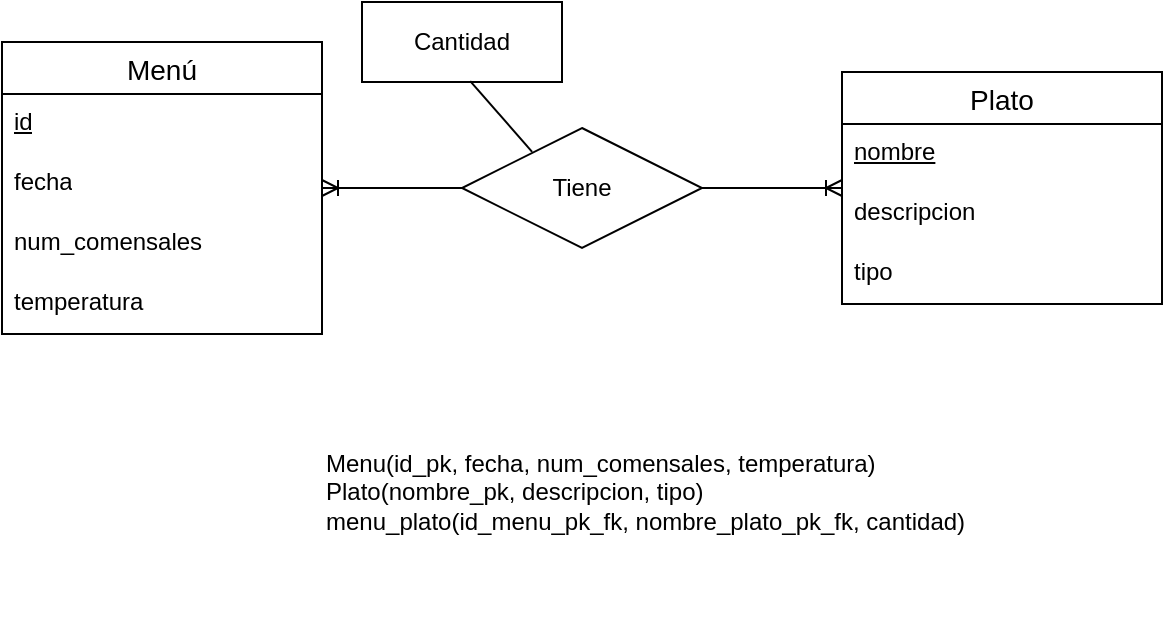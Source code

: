 <mxfile version="22.0.4" type="device">
  <diagram name="Página-1" id="dDkpwZAfPgdj7UrKbWsn">
    <mxGraphModel dx="1144" dy="566" grid="1" gridSize="10" guides="1" tooltips="1" connect="1" arrows="1" fold="1" page="1" pageScale="1" pageWidth="827" pageHeight="1169" math="0" shadow="0">
      <root>
        <mxCell id="0" />
        <mxCell id="1" parent="0" />
        <mxCell id="tULLvEB-9hIpSZvFCdhP-1" value="Menú" style="swimlane;fontStyle=0;childLayout=stackLayout;horizontal=1;startSize=26;horizontalStack=0;resizeParent=1;resizeParentMax=0;resizeLast=0;collapsible=1;marginBottom=0;align=center;fontSize=14;" parent="1" vertex="1">
          <mxGeometry x="150" y="160" width="160" height="146" as="geometry" />
        </mxCell>
        <mxCell id="tULLvEB-9hIpSZvFCdhP-10" value="&lt;u&gt;id&lt;/u&gt;" style="text;strokeColor=none;fillColor=none;spacingLeft=4;spacingRight=4;overflow=hidden;rotatable=0;points=[[0,0.5],[1,0.5]];portConstraint=eastwest;fontSize=12;whiteSpace=wrap;html=1;" parent="tULLvEB-9hIpSZvFCdhP-1" vertex="1">
          <mxGeometry y="26" width="160" height="30" as="geometry" />
        </mxCell>
        <mxCell id="tULLvEB-9hIpSZvFCdhP-2" value="fecha" style="text;strokeColor=none;fillColor=none;spacingLeft=4;spacingRight=4;overflow=hidden;rotatable=0;points=[[0,0.5],[1,0.5]];portConstraint=eastwest;fontSize=12;whiteSpace=wrap;html=1;" parent="tULLvEB-9hIpSZvFCdhP-1" vertex="1">
          <mxGeometry y="56" width="160" height="30" as="geometry" />
        </mxCell>
        <mxCell id="tULLvEB-9hIpSZvFCdhP-3" value="num_comensales" style="text;strokeColor=none;fillColor=none;spacingLeft=4;spacingRight=4;overflow=hidden;rotatable=0;points=[[0,0.5],[1,0.5]];portConstraint=eastwest;fontSize=12;whiteSpace=wrap;html=1;" parent="tULLvEB-9hIpSZvFCdhP-1" vertex="1">
          <mxGeometry y="86" width="160" height="30" as="geometry" />
        </mxCell>
        <mxCell id="tULLvEB-9hIpSZvFCdhP-4" value="temperatura" style="text;strokeColor=none;fillColor=none;spacingLeft=4;spacingRight=4;overflow=hidden;rotatable=0;points=[[0,0.5],[1,0.5]];portConstraint=eastwest;fontSize=12;whiteSpace=wrap;html=1;" parent="tULLvEB-9hIpSZvFCdhP-1" vertex="1">
          <mxGeometry y="116" width="160" height="30" as="geometry" />
        </mxCell>
        <mxCell id="tULLvEB-9hIpSZvFCdhP-5" value="Plato" style="swimlane;fontStyle=0;childLayout=stackLayout;horizontal=1;startSize=26;horizontalStack=0;resizeParent=1;resizeParentMax=0;resizeLast=0;collapsible=1;marginBottom=0;align=center;fontSize=14;" parent="1" vertex="1">
          <mxGeometry x="570" y="175" width="160" height="116" as="geometry" />
        </mxCell>
        <mxCell id="tULLvEB-9hIpSZvFCdhP-6" value="&lt;u&gt;nombre&lt;/u&gt;" style="text;strokeColor=none;fillColor=none;spacingLeft=4;spacingRight=4;overflow=hidden;rotatable=0;points=[[0,0.5],[1,0.5]];portConstraint=eastwest;fontSize=12;whiteSpace=wrap;html=1;" parent="tULLvEB-9hIpSZvFCdhP-5" vertex="1">
          <mxGeometry y="26" width="160" height="30" as="geometry" />
        </mxCell>
        <mxCell id="tULLvEB-9hIpSZvFCdhP-7" value="descripcion" style="text;strokeColor=none;fillColor=none;spacingLeft=4;spacingRight=4;overflow=hidden;rotatable=0;points=[[0,0.5],[1,0.5]];portConstraint=eastwest;fontSize=12;whiteSpace=wrap;html=1;" parent="tULLvEB-9hIpSZvFCdhP-5" vertex="1">
          <mxGeometry y="56" width="160" height="30" as="geometry" />
        </mxCell>
        <mxCell id="tULLvEB-9hIpSZvFCdhP-8" value="tipo" style="text;strokeColor=none;fillColor=none;spacingLeft=4;spacingRight=4;overflow=hidden;rotatable=0;points=[[0,0.5],[1,0.5]];portConstraint=eastwest;fontSize=12;whiteSpace=wrap;html=1;" parent="tULLvEB-9hIpSZvFCdhP-5" vertex="1">
          <mxGeometry y="86" width="160" height="30" as="geometry" />
        </mxCell>
        <mxCell id="tULLvEB-9hIpSZvFCdhP-15" style="edgeStyle=orthogonalEdgeStyle;rounded=0;orthogonalLoop=1;jettySize=auto;html=1;exitX=0;exitY=0.5;exitDx=0;exitDy=0;endArrow=ERoneToMany;endFill=0;" parent="1" source="tULLvEB-9hIpSZvFCdhP-11" target="tULLvEB-9hIpSZvFCdhP-1" edge="1">
          <mxGeometry relative="1" as="geometry" />
        </mxCell>
        <mxCell id="tULLvEB-9hIpSZvFCdhP-16" style="edgeStyle=orthogonalEdgeStyle;rounded=0;orthogonalLoop=1;jettySize=auto;html=1;exitX=1;exitY=0.5;exitDx=0;exitDy=0;endArrow=ERoneToMany;endFill=0;" parent="1" source="tULLvEB-9hIpSZvFCdhP-11" target="tULLvEB-9hIpSZvFCdhP-5" edge="1">
          <mxGeometry relative="1" as="geometry" />
        </mxCell>
        <mxCell id="tULLvEB-9hIpSZvFCdhP-11" value="Tiene" style="shape=rhombus;perimeter=rhombusPerimeter;whiteSpace=wrap;html=1;align=center;" parent="1" vertex="1">
          <mxGeometry x="380" y="203" width="120" height="60" as="geometry" />
        </mxCell>
        <mxCell id="tULLvEB-9hIpSZvFCdhP-12" value="Cantidad" style="whiteSpace=wrap;html=1;align=center;" parent="1" vertex="1">
          <mxGeometry x="330" y="140" width="100" height="40" as="geometry" />
        </mxCell>
        <mxCell id="tULLvEB-9hIpSZvFCdhP-14" value="" style="endArrow=none;html=1;rounded=0;exitX=0.333;exitY=0.283;exitDx=0;exitDy=0;exitPerimeter=0;entryX=0.541;entryY=0.988;entryDx=0;entryDy=0;entryPerimeter=0;" parent="1" target="tULLvEB-9hIpSZvFCdhP-12" edge="1">
          <mxGeometry width="50" height="50" relative="1" as="geometry">
            <mxPoint x="415.06" y="214.94" as="sourcePoint" />
            <mxPoint x="380.0" y="175.0" as="targetPoint" />
          </mxGeometry>
        </mxCell>
        <mxCell id="5y0vsL8qkji544Pd7RJk-1" value="Menu(id_pk, fecha, num_comensales, temperatura)&lt;br&gt;Plato(nombre_pk, descripcion, tipo)&lt;br&gt;menu_plato(id_menu_pk_fk, nombre_plato_pk_fk, cantidad)" style="text;html=1;strokeColor=none;fillColor=none;align=left;verticalAlign=middle;whiteSpace=wrap;rounded=0;" vertex="1" parent="1">
          <mxGeometry x="310" y="320" width="330" height="130" as="geometry" />
        </mxCell>
      </root>
    </mxGraphModel>
  </diagram>
</mxfile>
